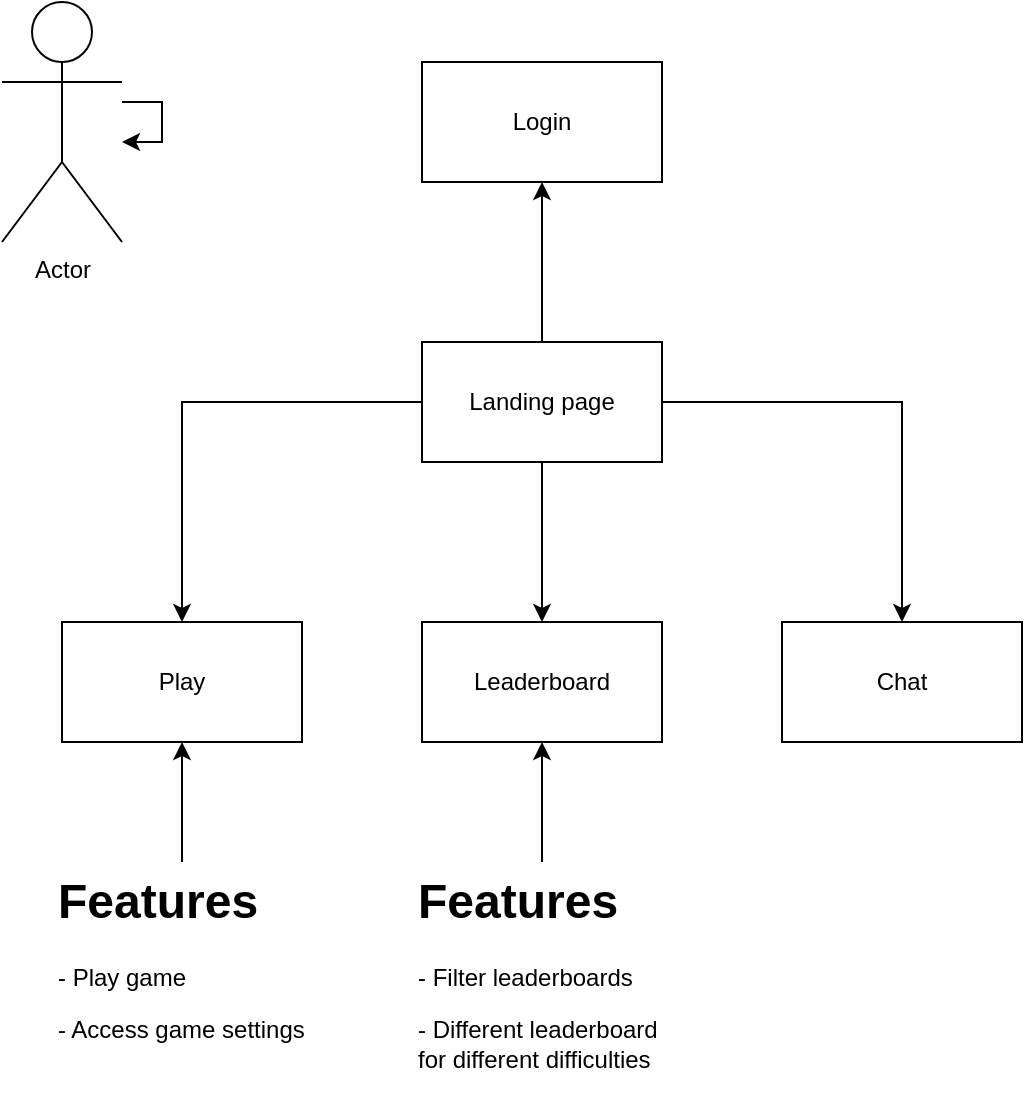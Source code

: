 <mxfile version="23.1.4" type="github">
  <diagram name="Page-1" id="Ql-qeSXlI5SADEAWseUU">
    <mxGraphModel dx="934" dy="635" grid="1" gridSize="10" guides="1" tooltips="1" connect="1" arrows="1" fold="1" page="1" pageScale="1" pageWidth="827" pageHeight="1169" math="0" shadow="0">
      <root>
        <mxCell id="0" />
        <mxCell id="1" parent="0" />
        <mxCell id="_yVO52nyZsYAcLyqT8BD-3" value="" style="edgeStyle=orthogonalEdgeStyle;rounded=0;orthogonalLoop=1;jettySize=auto;html=1;" edge="1" parent="1" source="_yVO52nyZsYAcLyqT8BD-1" target="_yVO52nyZsYAcLyqT8BD-2">
          <mxGeometry relative="1" as="geometry" />
        </mxCell>
        <mxCell id="_yVO52nyZsYAcLyqT8BD-5" value="" style="edgeStyle=orthogonalEdgeStyle;rounded=0;orthogonalLoop=1;jettySize=auto;html=1;" edge="1" parent="1" source="_yVO52nyZsYAcLyqT8BD-1" target="_yVO52nyZsYAcLyqT8BD-4">
          <mxGeometry relative="1" as="geometry" />
        </mxCell>
        <mxCell id="_yVO52nyZsYAcLyqT8BD-7" value="" style="edgeStyle=orthogonalEdgeStyle;rounded=0;orthogonalLoop=1;jettySize=auto;html=1;" edge="1" parent="1" source="_yVO52nyZsYAcLyqT8BD-1" target="_yVO52nyZsYAcLyqT8BD-6">
          <mxGeometry relative="1" as="geometry" />
        </mxCell>
        <mxCell id="_yVO52nyZsYAcLyqT8BD-9" value="" style="edgeStyle=orthogonalEdgeStyle;rounded=0;orthogonalLoop=1;jettySize=auto;html=1;" edge="1" parent="1" source="_yVO52nyZsYAcLyqT8BD-1" target="_yVO52nyZsYAcLyqT8BD-8">
          <mxGeometry relative="1" as="geometry" />
        </mxCell>
        <mxCell id="_yVO52nyZsYAcLyqT8BD-1" value="Landing page" style="rounded=0;whiteSpace=wrap;html=1;" vertex="1" parent="1">
          <mxGeometry x="350" y="250" width="120" height="60" as="geometry" />
        </mxCell>
        <mxCell id="_yVO52nyZsYAcLyqT8BD-2" value="Play" style="rounded=0;whiteSpace=wrap;html=1;" vertex="1" parent="1">
          <mxGeometry x="170" y="390" width="120" height="60" as="geometry" />
        </mxCell>
        <mxCell id="_yVO52nyZsYAcLyqT8BD-4" value="Leaderboard" style="rounded=0;whiteSpace=wrap;html=1;" vertex="1" parent="1">
          <mxGeometry x="350" y="390" width="120" height="60" as="geometry" />
        </mxCell>
        <mxCell id="_yVO52nyZsYAcLyqT8BD-6" value="Chat" style="rounded=0;whiteSpace=wrap;html=1;" vertex="1" parent="1">
          <mxGeometry x="530" y="390" width="120" height="60" as="geometry" />
        </mxCell>
        <mxCell id="_yVO52nyZsYAcLyqT8BD-8" value="Login" style="rounded=0;whiteSpace=wrap;html=1;" vertex="1" parent="1">
          <mxGeometry x="350" y="110" width="120" height="60" as="geometry" />
        </mxCell>
        <mxCell id="_yVO52nyZsYAcLyqT8BD-11" value="" style="edgeStyle=orthogonalEdgeStyle;rounded=0;orthogonalLoop=1;jettySize=auto;html=1;" edge="1" parent="1" source="_yVO52nyZsYAcLyqT8BD-10" target="_yVO52nyZsYAcLyqT8BD-2">
          <mxGeometry relative="1" as="geometry" />
        </mxCell>
        <mxCell id="_yVO52nyZsYAcLyqT8BD-10" value="&lt;h1&gt;Features&lt;/h1&gt;&lt;p&gt;- Play game&lt;/p&gt;&lt;p&gt;- Access game settings&lt;/p&gt;&lt;p&gt;&lt;br&gt;&lt;/p&gt;" style="text;html=1;spacing=5;spacingTop=-20;whiteSpace=wrap;overflow=hidden;rounded=0;" vertex="1" parent="1">
          <mxGeometry x="162.5" y="510" width="135" height="120" as="geometry" />
        </mxCell>
        <mxCell id="_yVO52nyZsYAcLyqT8BD-12" value="Actor" style="shape=umlActor;verticalLabelPosition=bottom;verticalAlign=top;html=1;outlineConnect=0;" vertex="1" parent="1">
          <mxGeometry x="140" y="80" width="60" height="120" as="geometry" />
        </mxCell>
        <mxCell id="_yVO52nyZsYAcLyqT8BD-13" style="edgeStyle=orthogonalEdgeStyle;rounded=0;orthogonalLoop=1;jettySize=auto;html=1;" edge="1" parent="1" source="_yVO52nyZsYAcLyqT8BD-12" target="_yVO52nyZsYAcLyqT8BD-12">
          <mxGeometry relative="1" as="geometry" />
        </mxCell>
        <mxCell id="_yVO52nyZsYAcLyqT8BD-16" value="" style="edgeStyle=orthogonalEdgeStyle;rounded=0;orthogonalLoop=1;jettySize=auto;html=1;" edge="1" parent="1" source="_yVO52nyZsYAcLyqT8BD-15" target="_yVO52nyZsYAcLyqT8BD-4">
          <mxGeometry relative="1" as="geometry" />
        </mxCell>
        <mxCell id="_yVO52nyZsYAcLyqT8BD-15" value="&lt;h1&gt;Features&lt;/h1&gt;&lt;p&gt;- Filter leaderboards&lt;/p&gt;&lt;p&gt;- Different leaderboard for different difficulties&lt;/p&gt;&lt;p&gt;&lt;br&gt;&lt;/p&gt;" style="text;html=1;spacing=5;spacingTop=-20;whiteSpace=wrap;overflow=hidden;rounded=0;" vertex="1" parent="1">
          <mxGeometry x="342.5" y="510" width="135" height="120" as="geometry" />
        </mxCell>
      </root>
    </mxGraphModel>
  </diagram>
</mxfile>
